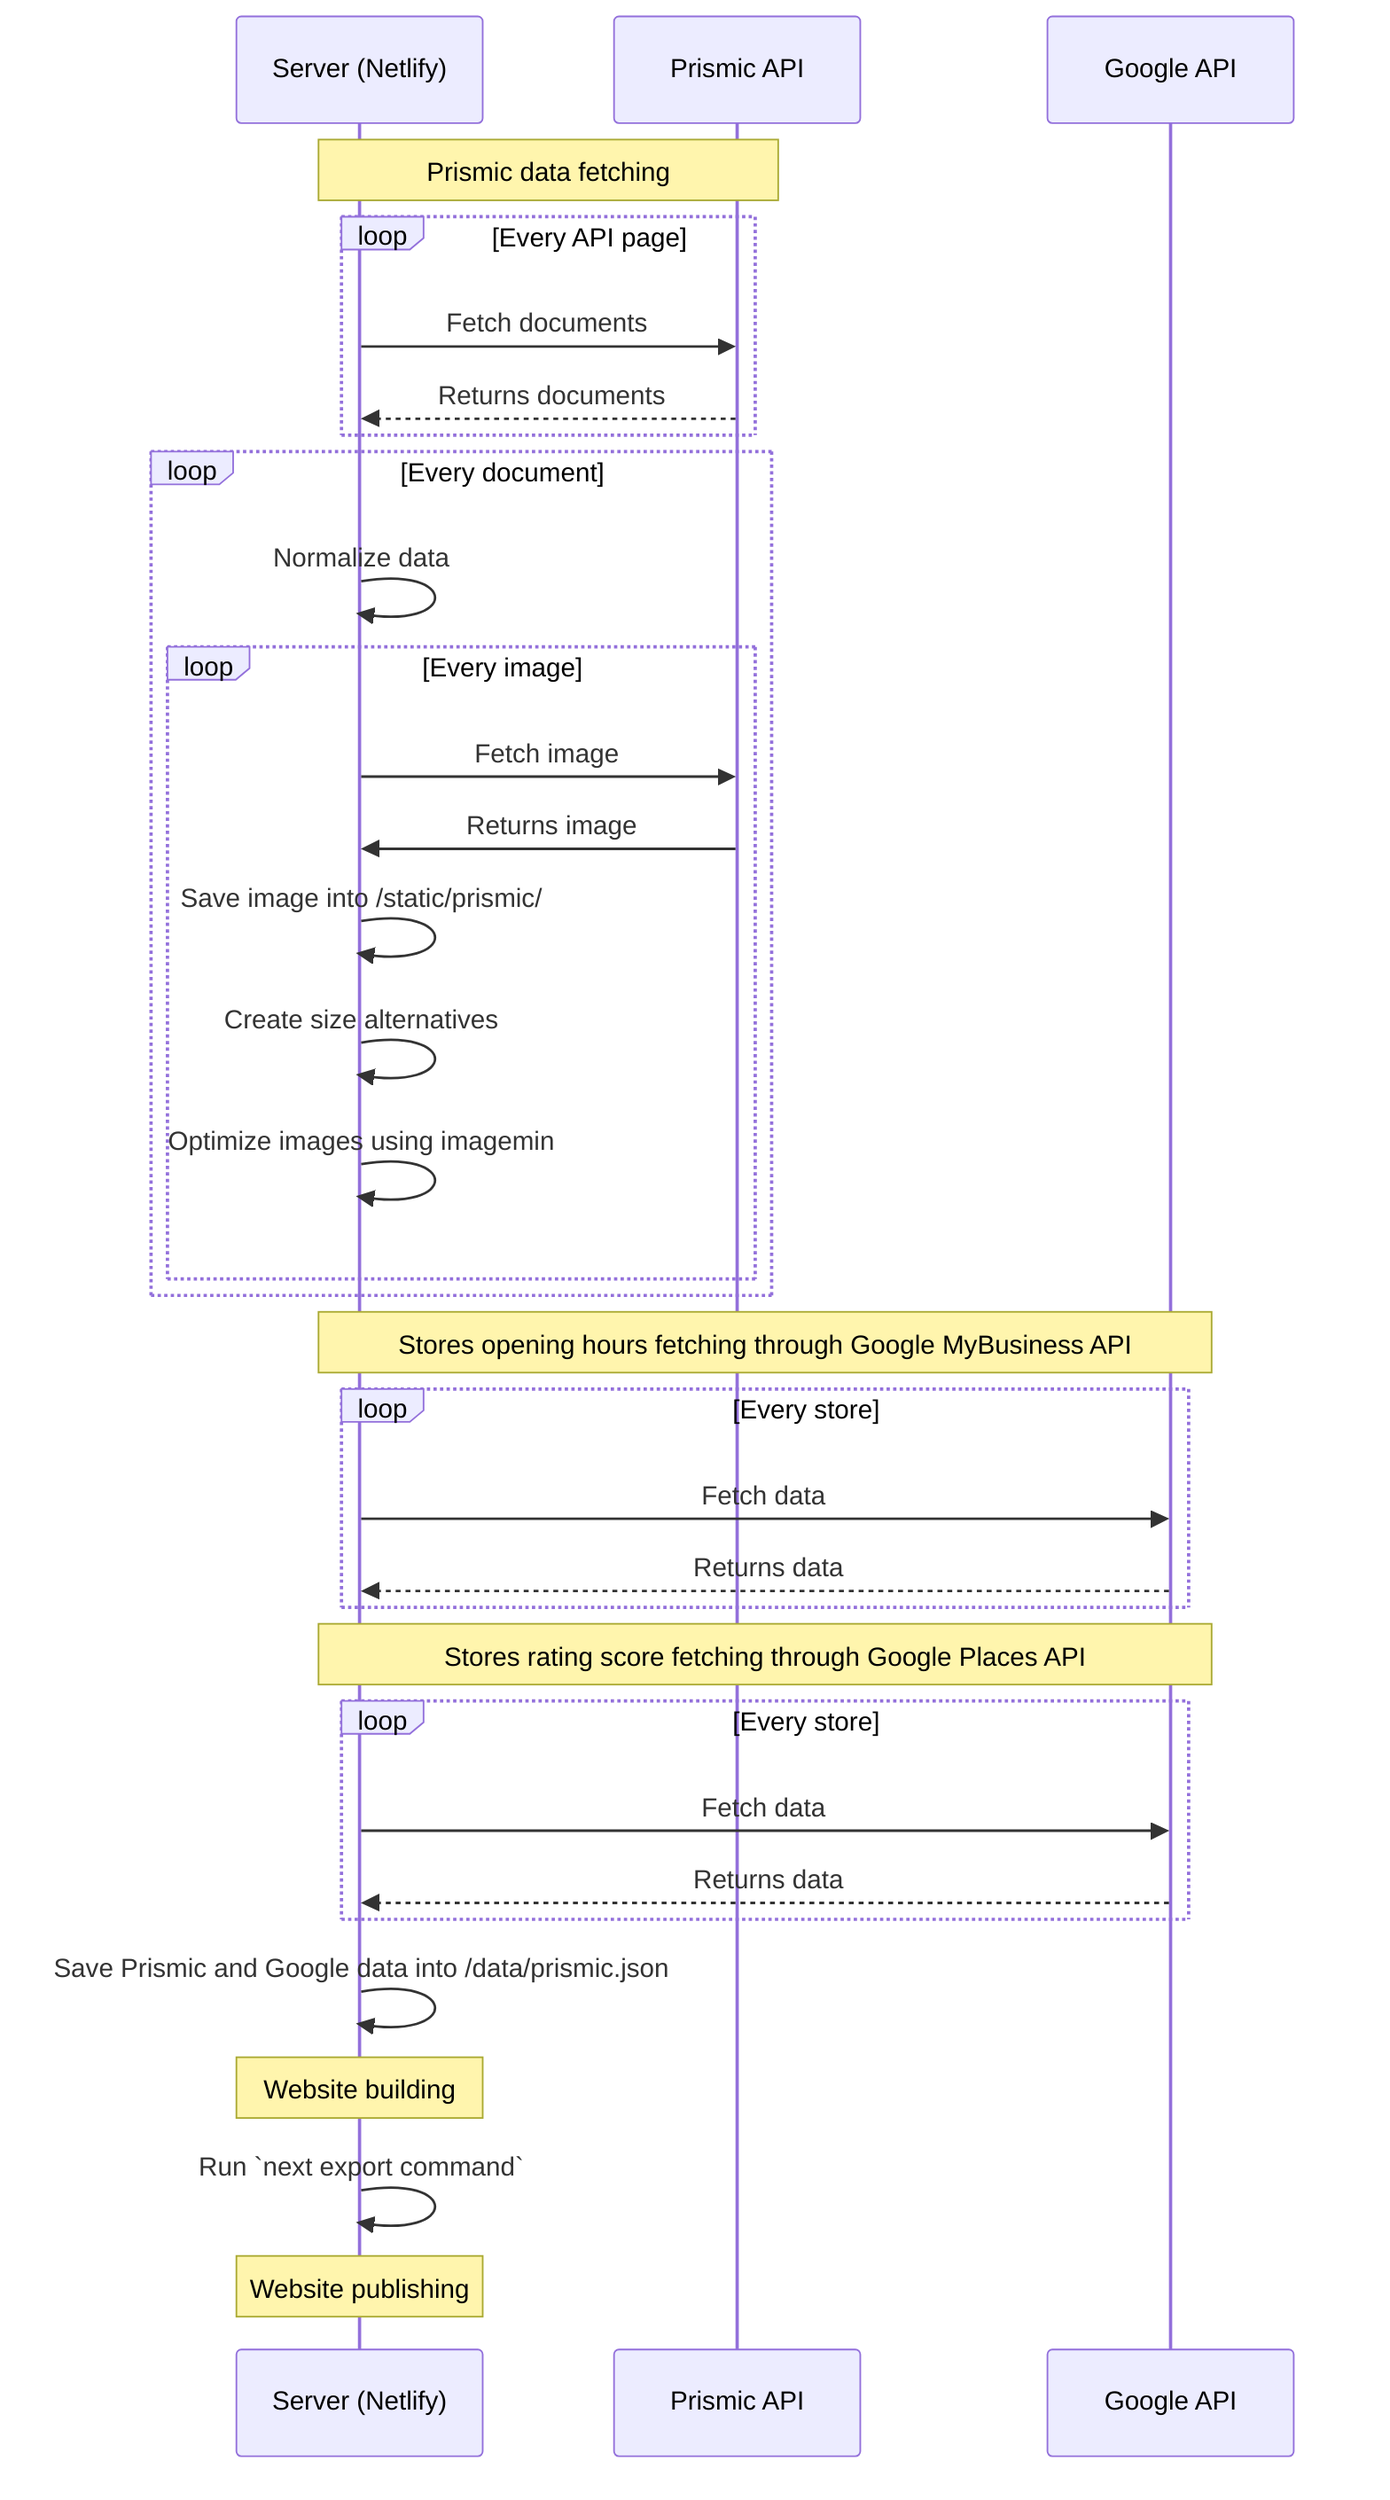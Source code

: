sequenceDiagram
  participant Server (Netlify)
  participant Prismic API
  participant Google API
  
  Note over Server (Netlify),Prismic API: Prismic data fetching

  loop Every API page
    Server (Netlify)->>Prismic API: Fetch documents
    Prismic API-->>Server (Netlify): Returns documents
  end

  loop Every document
    Server (Netlify)->>Server (Netlify): Normalize data

    loop Every image
      Server (Netlify)->>Prismic API: Fetch image
      Prismic API->>Server (Netlify): Returns image

    Server (Netlify)->>Server (Netlify): Save image into /static/prismic/
    
    Server (Netlify)->>Server (Netlify): Create size alternatives

    Server (Netlify)->>Server (Netlify): Optimize images using imagemin
    end
  end

  Note over Server (Netlify),Google API: Stores opening hours fetching through Google MyBusiness API

  loop Every store
    Server (Netlify)->>Google API: Fetch data
    Google API-->>Server (Netlify): Returns data
  end

  Note over Server (Netlify),Google API: Stores rating score fetching through Google Places API

  loop Every store
    Server (Netlify)->>Google API: Fetch data
    Google API-->>Server (Netlify): Returns data
  end

  Server (Netlify)->>Server (Netlify): Save Prismic and Google data into /data/prismic.json
  
  Note over Server (Netlify): Website building
  Server (Netlify)->>Server (Netlify): Run `next export command`
  
  Note over Server (Netlify): Website publishing